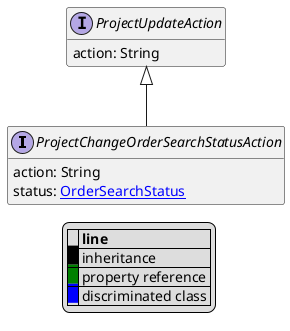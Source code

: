 @startuml

hide empty fields
hide empty methods
legend
|= |= line |
|<back:black>   </back>| inheritance |
|<back:green>   </back>| property reference |
|<back:blue>   </back>| discriminated class |
endlegend
interface ProjectChangeOrderSearchStatusAction [[ProjectChangeOrderSearchStatusAction.svg]] extends ProjectUpdateAction {
    action: String
    status: [[OrderSearchStatus.svg OrderSearchStatus]]
}
interface ProjectUpdateAction [[ProjectUpdateAction.svg]]  {
    action: String
}





@enduml
